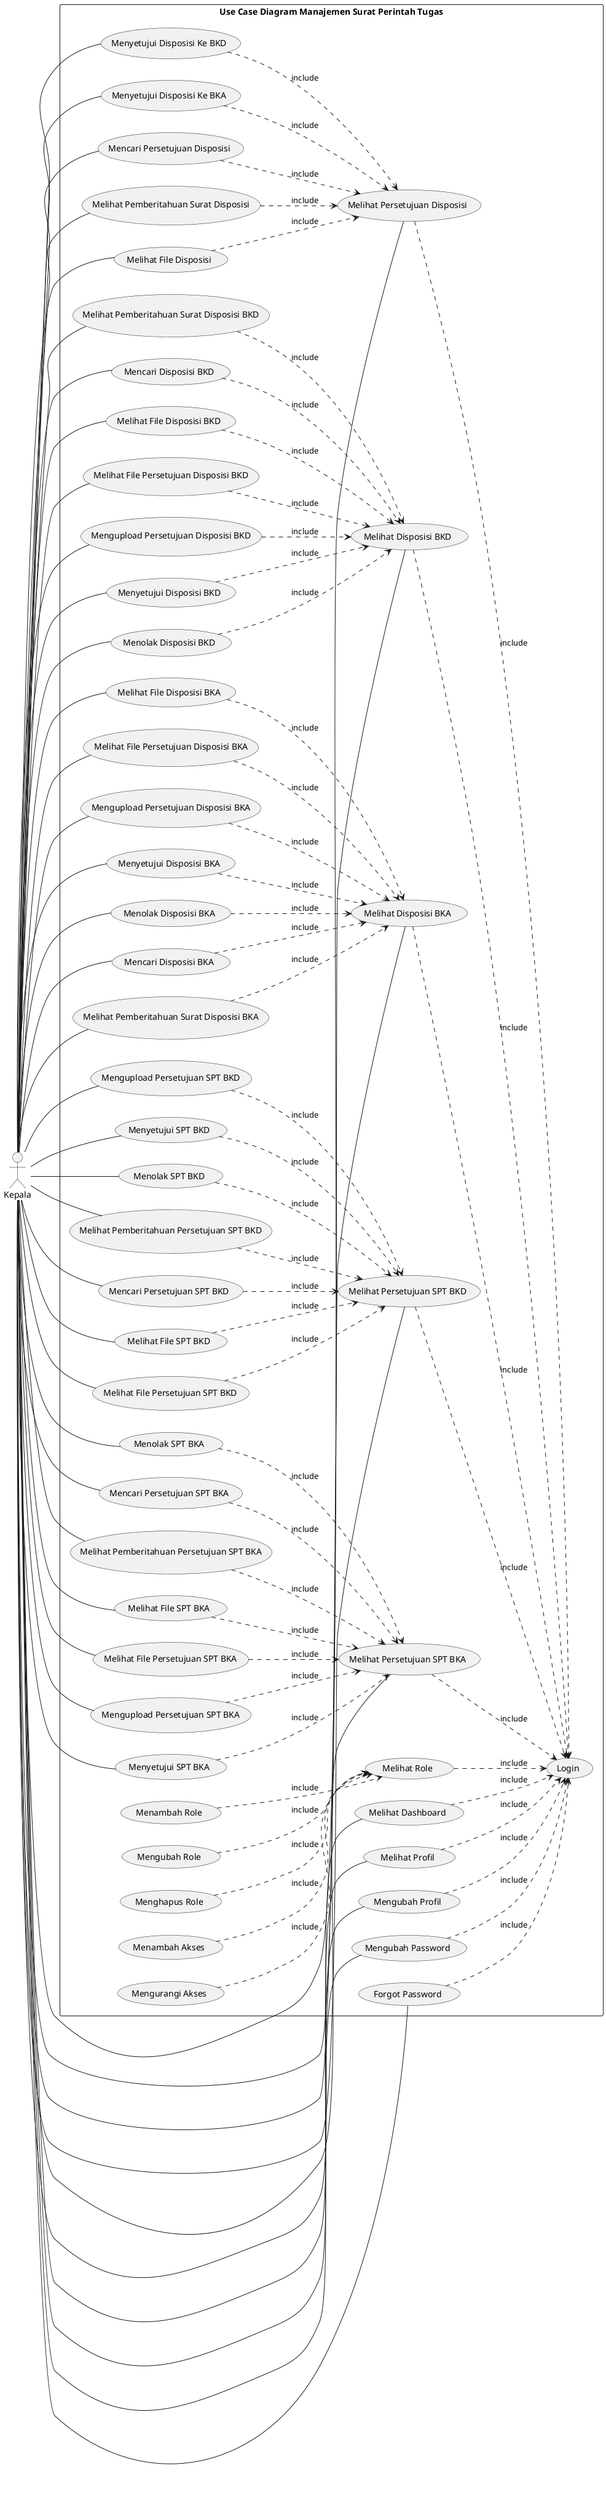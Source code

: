 @startuml UsecaseMSPT
Left to Right Direction
skinParam packageStyle rectangle

actor Kepala

rectangle "Use Case Diagram Manajemen Surat Perintah Tugas"{

    Kepala -- (Melihat Dashboard)
    Kepala -- (Melihat Profil)
    Kepala -- (Mengubah Profil)
    Kepala-- (Mengubah Password)
    Kepala -- (Forgot Password)
    Kepala -- (Melihat Persetujuan Disposisi)
    Kepala -- (Melihat File Disposisi)
    Kepala -- (Menyetujui Disposisi Ke BKD)
    Kepala -- (Menyetujui Disposisi Ke BKA)
    Kepala -- (Melihat Disposisi BKD)
    Kepala -- (Melihat File Disposisi BKD)
    Kepala -- (Melihat File Persetujuan Disposisi BKD)
    Kepala -- (Mengupload Persetujuan Disposisi BKD)
    Kepala -- (Menyetujui Disposisi BKD)
    Kepala -- (Menolak Disposisi BKD)
    Kepala -- (Melihat Disposisi BKA)
    Kepala -- (Melihat File Disposisi BKA)
    Kepala -- (Melihat File Persetujuan Disposisi BKA)
    Kepala -- (Mengupload Persetujuan Disposisi BKA)
    Kepala -- (Menyetujui Disposisi BKA)
    Kepala -- (Menolak Disposisi BKA)
    Kepala -- (Melihat Persetujuan SPT BKD)
    Kepala -- (Melihat File SPT BKD)
    Kepala -- (Melihat File Persetujuan SPT BKD)
    Kepala -- (Mengupload Persetujuan SPT BKD)
    Kepala -- (Menyetujui SPT BKD)
    Kepala -- (Menolak SPT BKD)
    Kepala -- (Melihat Persetujuan SPT BKA)
    Kepala -- (Melihat File SPT BKA)
    Kepala -- (Melihat File Persetujuan SPT BKA)
    Kepala -- (Mengupload Persetujuan SPT BKA)
    Kepala -- (Menyetujui SPT BKA)
    Kepala -- (Menolak SPT BKA)
    Kepala -- (Mencari Persetujuan Disposisi)
    Kepala -- (Mencari Disposisi BKD)
    Kepala -- (Mencari Disposisi BKA)
    Kepala -- (Mencari Persetujuan SPT BKD)
    Kepala -- (Mencari Persetujuan SPT BKA)
    Kepala -- (Melihat Pemberitahuan Surat Disposisi)
    Kepala -- (Melihat Pemberitahuan Surat Disposisi BKD)
    Kepala -- (Melihat Pemberitahuan Surat Disposisi BKA)
    Kepala -- (Melihat Pemberitahuan Persetujuan SPT BKD)
    Kepala -- (Melihat Pemberitahuan Persetujuan SPT BKA)

    (Melihat Dashboard)..> (Login) : include
    (Melihat Profil)..> (Login) : include
    (Mengubah Profil)..> (Login) : include
    (Mengubah Password)..> (Login) : include
    (Forgot Password)..> (Login) : include
    (Melihat Role)..> (Login) : include
    (Menambah Role)..> (Melihat Role) : include
    (Mengubah Role)..> (Melihat Role) : include
    (Menghapus Role)..> (Melihat Role) : include
    (Menambah Akses)..> (Melihat Role) : include
    (Mengurangi Akses)..> (Melihat Role) : include

   (Melihat Persetujuan Disposisi)..> (Login) : include
   (Melihat File Disposisi)..> (Melihat Persetujuan Disposisi) : include
   (Menyetujui Disposisi Ke BKD)..> (Melihat Persetujuan Disposisi) : include
   (Menyetujui Disposisi Ke BKA)..> (Melihat Persetujuan Disposisi) : include

   (Melihat Disposisi BKD)..> (Login) : include
   (Melihat File Disposisi BKD)..> (Melihat Disposisi BKD) : include
   (Melihat File Persetujuan Disposisi BKD)..> (Melihat Disposisi BKD) : include
   (Mengupload Persetujuan Disposisi BKD)..> (Melihat Disposisi BKD) : include
   (Menyetujui Disposisi BKD)..> (Melihat Disposisi BKD) : include
   (Menolak Disposisi BKD)..> (Melihat Disposisi BKD) : include

   (Melihat Disposisi BKA)..> (Login) : include
   (Melihat File Disposisi BKA)..> (Melihat Disposisi BKA) : include
   (Melihat File Persetujuan Disposisi BKA)..> (Melihat Disposisi BKA) : include
   (Mengupload Persetujuan Disposisi BKA)..> (Melihat Disposisi BKA) : include
   (Menyetujui Disposisi BKA)..> (Melihat Disposisi BKA) : include
   (Menolak Disposisi BKA)..> (Melihat Disposisi BKA) : include

   (Melihat Persetujuan SPT BKD)..> (Login) : include
   (Melihat File SPT BKD)..> (Melihat Persetujuan SPT BKD) : include
   (Melihat File Persetujuan SPT BKD)..> (Melihat Persetujuan SPT BKD) : include
   (Mengupload Persetujuan SPT BKD)..> (Melihat Persetujuan SPT BKD) : include
   (Menyetujui SPT BKD)..> (Melihat Persetujuan SPT BKD) : include
   (Menolak SPT BKD)..> (Melihat Persetujuan SPT BKD) : include

   (Melihat Persetujuan SPT BKA)..> (Login) : include
   (Melihat File SPT BKA)..> (Melihat Persetujuan SPT BKA) : include
   (Melihat File Persetujuan SPT BKA)..> (Melihat Persetujuan SPT BKA) : include
   (Mengupload Persetujuan SPT BKA)..> (Melihat Persetujuan SPT BKA) : include
   (Menyetujui SPT BKA)..> (Melihat Persetujuan SPT BKA) : include
   (Menolak SPT BKA)..> (Melihat Persetujuan SPT BKA) : include

   (Mencari Persetujuan Disposisi)..> (Melihat Persetujuan Disposisi) : include
   (Mencari Disposisi BKD)..> (Melihat Disposisi BKD) : include
   (Mencari Disposisi BKA)..> (Melihat Disposisi BKA) : include
   (Mencari Persetujuan SPT BKD)..> (Melihat Persetujuan SPT BKD) : include
   (Mencari Persetujuan SPT BKA)..> (Melihat Persetujuan SPT BKA) : include
   (Melihat Pemberitahuan Surat Disposisi)..> (Melihat Persetujuan Disposisi) : include
   (Melihat Pemberitahuan Surat Disposisi BKD)..> (Melihat Disposisi BKD) : include
   (Melihat Pemberitahuan Surat Disposisi BKA)..> (Melihat Disposisi BKA) : include
   (Melihat Pemberitahuan Persetujuan SPT BKD)..> (Melihat Persetujuan SPT BKD) : include
   (Melihat Pemberitahuan Persetujuan SPT BKA)..> (Melihat Persetujuan SPT BKA) : include

}

@enduml